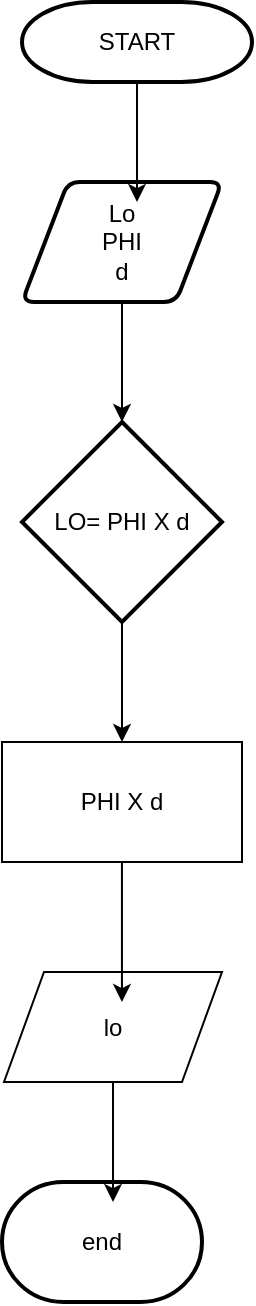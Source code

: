<mxfile version="22.0.4" type="github">
  <diagram id="C5RBs43oDa-KdzZeNtuy" name="Page-1">
    <mxGraphModel dx="880" dy="425" grid="1" gridSize="10" guides="1" tooltips="1" connect="1" arrows="1" fold="1" page="1" pageScale="1" pageWidth="827" pageHeight="1169" math="0" shadow="0">
      <root>
        <mxCell id="WIyWlLk6GJQsqaUBKTNV-0" />
        <mxCell id="WIyWlLk6GJQsqaUBKTNV-1" parent="WIyWlLk6GJQsqaUBKTNV-0" />
        <mxCell id="2Py98E1wxKSxzkCQ7w4z-3" value="START" style="strokeWidth=2;html=1;shape=mxgraph.flowchart.terminator;whiteSpace=wrap;" vertex="1" parent="WIyWlLk6GJQsqaUBKTNV-1">
          <mxGeometry x="299" y="40" width="115" height="40" as="geometry" />
        </mxCell>
        <mxCell id="2Py98E1wxKSxzkCQ7w4z-4" value="&lt;div&gt;Lo&lt;/div&gt;&lt;div&gt;PHI&lt;/div&gt;&lt;div&gt;d&lt;br&gt;&lt;/div&gt;" style="shape=parallelogram;html=1;strokeWidth=2;perimeter=parallelogramPerimeter;whiteSpace=wrap;rounded=1;arcSize=12;size=0.23;" vertex="1" parent="WIyWlLk6GJQsqaUBKTNV-1">
          <mxGeometry x="299" y="130" width="100" height="60" as="geometry" />
        </mxCell>
        <mxCell id="2Py98E1wxKSxzkCQ7w4z-11" style="edgeStyle=orthogonalEdgeStyle;rounded=0;orthogonalLoop=1;jettySize=auto;html=1;entryX=0.5;entryY=0;entryDx=0;entryDy=0;" edge="1" parent="WIyWlLk6GJQsqaUBKTNV-1" source="2Py98E1wxKSxzkCQ7w4z-5" target="2Py98E1wxKSxzkCQ7w4z-6">
          <mxGeometry relative="1" as="geometry" />
        </mxCell>
        <mxCell id="2Py98E1wxKSxzkCQ7w4z-5" value="LO= PHI X d" style="strokeWidth=2;html=1;shape=mxgraph.flowchart.decision;whiteSpace=wrap;" vertex="1" parent="WIyWlLk6GJQsqaUBKTNV-1">
          <mxGeometry x="299" y="250" width="100" height="100" as="geometry" />
        </mxCell>
        <mxCell id="2Py98E1wxKSxzkCQ7w4z-6" value="PHI X d" style="rounded=0;whiteSpace=wrap;html=1;" vertex="1" parent="WIyWlLk6GJQsqaUBKTNV-1">
          <mxGeometry x="289" y="410" width="120" height="60" as="geometry" />
        </mxCell>
        <mxCell id="2Py98E1wxKSxzkCQ7w4z-7" value="lo" style="shape=parallelogram;perimeter=parallelogramPerimeter;whiteSpace=wrap;html=1;fixedSize=1;" vertex="1" parent="WIyWlLk6GJQsqaUBKTNV-1">
          <mxGeometry x="290" y="525" width="109" height="55" as="geometry" />
        </mxCell>
        <mxCell id="2Py98E1wxKSxzkCQ7w4z-8" value="end" style="strokeWidth=2;html=1;shape=mxgraph.flowchart.terminator;whiteSpace=wrap;" vertex="1" parent="WIyWlLk6GJQsqaUBKTNV-1">
          <mxGeometry x="289" y="630" width="100" height="60" as="geometry" />
        </mxCell>
        <mxCell id="2Py98E1wxKSxzkCQ7w4z-9" style="edgeStyle=orthogonalEdgeStyle;rounded=0;orthogonalLoop=1;jettySize=auto;html=1;entryX=0.575;entryY=0.167;entryDx=0;entryDy=0;entryPerimeter=0;" edge="1" parent="WIyWlLk6GJQsqaUBKTNV-1" source="2Py98E1wxKSxzkCQ7w4z-3" target="2Py98E1wxKSxzkCQ7w4z-4">
          <mxGeometry relative="1" as="geometry" />
        </mxCell>
        <mxCell id="2Py98E1wxKSxzkCQ7w4z-10" style="edgeStyle=orthogonalEdgeStyle;rounded=0;orthogonalLoop=1;jettySize=auto;html=1;entryX=0.5;entryY=0;entryDx=0;entryDy=0;entryPerimeter=0;" edge="1" parent="WIyWlLk6GJQsqaUBKTNV-1" source="2Py98E1wxKSxzkCQ7w4z-4" target="2Py98E1wxKSxzkCQ7w4z-5">
          <mxGeometry relative="1" as="geometry" />
        </mxCell>
        <mxCell id="2Py98E1wxKSxzkCQ7w4z-12" style="edgeStyle=orthogonalEdgeStyle;rounded=0;orthogonalLoop=1;jettySize=auto;html=1;entryX=0.541;entryY=0.273;entryDx=0;entryDy=0;entryPerimeter=0;" edge="1" parent="WIyWlLk6GJQsqaUBKTNV-1" source="2Py98E1wxKSxzkCQ7w4z-6" target="2Py98E1wxKSxzkCQ7w4z-7">
          <mxGeometry relative="1" as="geometry" />
        </mxCell>
        <mxCell id="2Py98E1wxKSxzkCQ7w4z-14" style="edgeStyle=orthogonalEdgeStyle;rounded=0;orthogonalLoop=1;jettySize=auto;html=1;entryX=0.555;entryY=0.167;entryDx=0;entryDy=0;entryPerimeter=0;" edge="1" parent="WIyWlLk6GJQsqaUBKTNV-1" source="2Py98E1wxKSxzkCQ7w4z-7" target="2Py98E1wxKSxzkCQ7w4z-8">
          <mxGeometry relative="1" as="geometry" />
        </mxCell>
      </root>
    </mxGraphModel>
  </diagram>
</mxfile>
